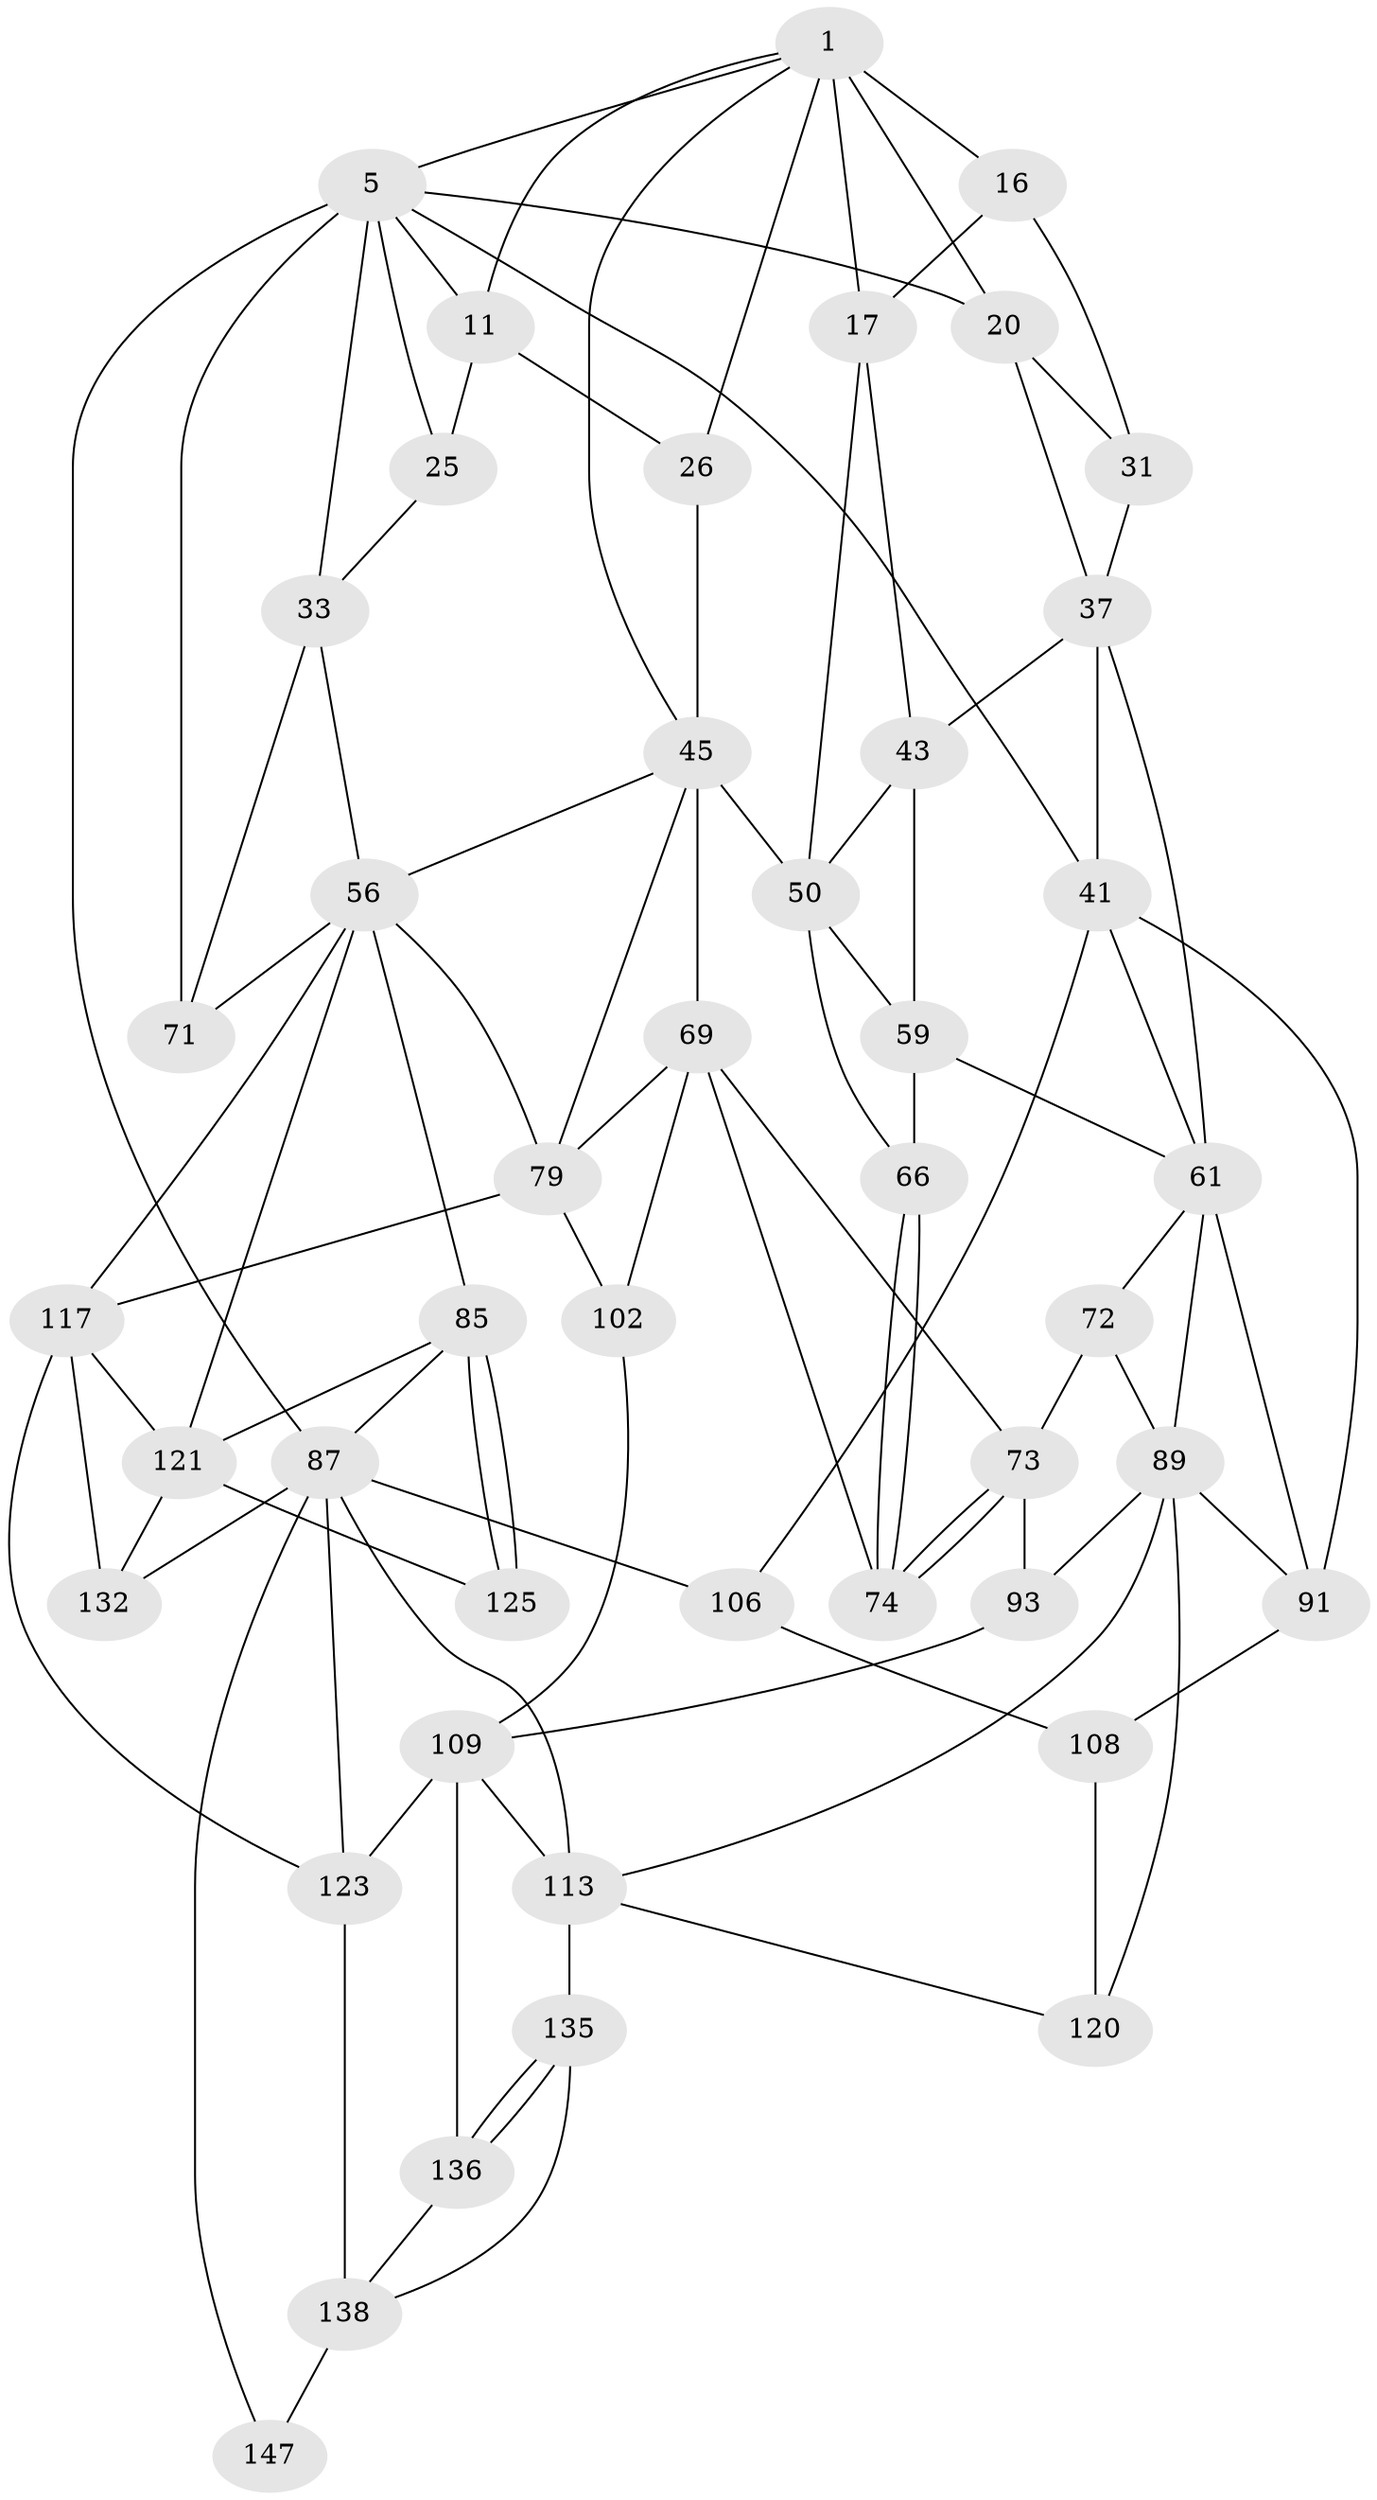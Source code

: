 // original degree distribution, {3: 0.013333333333333334, 4: 0.26666666666666666, 6: 0.25333333333333335, 5: 0.4666666666666667}
// Generated by graph-tools (version 1.1) at 2025/21/03/04/25 18:21:11]
// undirected, 45 vertices, 98 edges
graph export_dot {
graph [start="1"]
  node [color=gray90,style=filled];
  1 [pos="+0.5352148366303321+0",super="+2+8"];
  5 [pos="+1+0",super="+40+6"];
  11 [pos="+0.3125091323879122+0.08585226389040433",super="+24"];
  16 [pos="+0.7182553622523348+0.16254376156685785",super="+32"];
  17 [pos="+0.5427347066434556+0.19704160005181537",super="+18+35"];
  20 [pos="+0.8735245761199857+0.17384118137729135",super="+21+36"];
  25 [pos="+0.12492050205194645+0.08211640515800622",super="+30"];
  26 [pos="+0.3669791322701738+0.15530685474869454",super="+27"];
  31 [pos="+0.7510885119919207+0.21715223980510925"];
  33 [pos="+0.1491784982389016+0.2727627889190873",super="+58"];
  37 [pos="+0.8490028555078691+0.25087480716808236",super="+38"];
  41 [pos="+1+0.3768622163882266",super="+64+42"];
  43 [pos="+0.7157847758517165+0.29143525091693084",super="+48+44"];
  45 [pos="+0.39422135106574696+0.33430200911918806",super="+46+52"];
  50 [pos="+0.5277281271796611+0.32476448339155123",super="+51+53"];
  56 [pos="+0.19197474811278062+0.492081273228822",super="+94+57"];
  59 [pos="+0.7306378212855028+0.3771725437996607",super="+60"];
  61 [pos="+0.9041894644328679+0.46481081399283386",super="+62"];
  66 [pos="+0.5815160208153337+0.46423337428164546"];
  69 [pos="+0.44978879249359355+0.43013540713077736",super="+70"];
  71 [pos="+0+0.27862517606754544"];
  72 [pos="+0.6471753176408691+0.5153297626364979"];
  73 [pos="+0.598548553413362+0.5056668132709081",super="+80"];
  74 [pos="+0.582486602473542+0.4747590126261281",super="+75"];
  79 [pos="+0.2822663003153343+0.5333656047701267",super="+95"];
  85 [pos="+0+0.9018049349333459",super="+86"];
  87 [pos="+0+1",super="+105+143"];
  89 [pos="+0.6940409704901681+0.6002393812198065",super="+90+97"];
  91 [pos="+0.8208754250797892+0.6479537497529383",super="+100"];
  93 [pos="+0.6244155785411273+0.6434001553032677",super="+99"];
  102 [pos="+0.4071625515467044+0.6353710276877518"];
  106 [pos="+1+0.7995997463132494",super="+107"];
  108 [pos="+0.8898796574971277+0.7068949605236284",super="+119"];
  109 [pos="+0.5663588036062436+0.7851598220319977",super="+110"];
  113 [pos="+0.7253621303458021+0.815500727670861",super="+137+114"];
  117 [pos="+0.26906884414011295+0.7658191152989984",super="+118+124"];
  120 [pos="+0.8306195334256679+0.8214901348223022",super="+133"];
  121 [pos="+0.15902331303977196+0.7919934354279508",super="+122+126"];
  123 [pos="+0.35301461404078105+0.8984889463952828",super="+139"];
  125 [pos="+0.07532807109943096+0.7810265695925593"];
  132 [pos="+0.14962322750360216+0.906041882851023",super="+142"];
  135 [pos="+0.6629367301324327+0.9043059173318508"];
  136 [pos="+0.5264090728948402+0.8945174166624984"];
  138 [pos="+0.5305608868782432+0.9217132685526668",super="+140"];
  147 [pos="+0.6329166795058117+1",super="+149"];
  1 -- 16 [weight=2];
  1 -- 17 [weight=2];
  1 -- 20 [weight=2];
  1 -- 5;
  1 -- 26 [weight=2];
  1 -- 11;
  1 -- 45;
  5 -- 41;
  5 -- 20;
  5 -- 33;
  5 -- 87 [weight=2];
  5 -- 71;
  5 -- 25;
  5 -- 11;
  11 -- 25 [weight=2];
  11 -- 26;
  16 -- 17;
  16 -- 31;
  17 -- 50;
  17 -- 43;
  20 -- 31;
  20 -- 37;
  25 -- 33;
  26 -- 45;
  31 -- 37;
  33 -- 71;
  33 -- 56;
  37 -- 43 [weight=2];
  37 -- 61;
  37 -- 41 [weight=2];
  41 -- 106;
  41 -- 91;
  41 -- 61;
  43 -- 59;
  43 -- 50;
  45 -- 69 [weight=2];
  45 -- 56;
  45 -- 79;
  45 -- 50 [weight=2];
  50 -- 66;
  50 -- 59;
  56 -- 79;
  56 -- 117;
  56 -- 121;
  56 -- 85;
  56 -- 71;
  59 -- 66;
  59 -- 61;
  61 -- 72;
  61 -- 89 [weight=2];
  61 -- 91;
  66 -- 74;
  66 -- 74;
  69 -- 102;
  69 -- 79;
  69 -- 74 [weight=2];
  69 -- 73;
  72 -- 73;
  72 -- 89;
  73 -- 74;
  73 -- 74;
  73 -- 93 [weight=2];
  79 -- 102;
  79 -- 117;
  85 -- 125;
  85 -- 125;
  85 -- 87;
  85 -- 121;
  87 -- 147 [weight=2];
  87 -- 106;
  87 -- 123;
  87 -- 132;
  87 -- 113;
  89 -- 93 [weight=2];
  89 -- 113;
  89 -- 120;
  89 -- 91;
  91 -- 108;
  93 -- 109;
  102 -- 109;
  106 -- 108 [weight=2];
  108 -- 120 [weight=2];
  109 -- 136;
  109 -- 123;
  109 -- 113;
  113 -- 120;
  113 -- 135;
  117 -- 121 [weight=2];
  117 -- 123;
  117 -- 132;
  121 -- 125 [weight=2];
  121 -- 132 [weight=2];
  123 -- 138 [weight=2];
  135 -- 136;
  135 -- 136;
  135 -- 138;
  136 -- 138;
  138 -- 147 [weight=2];
}
